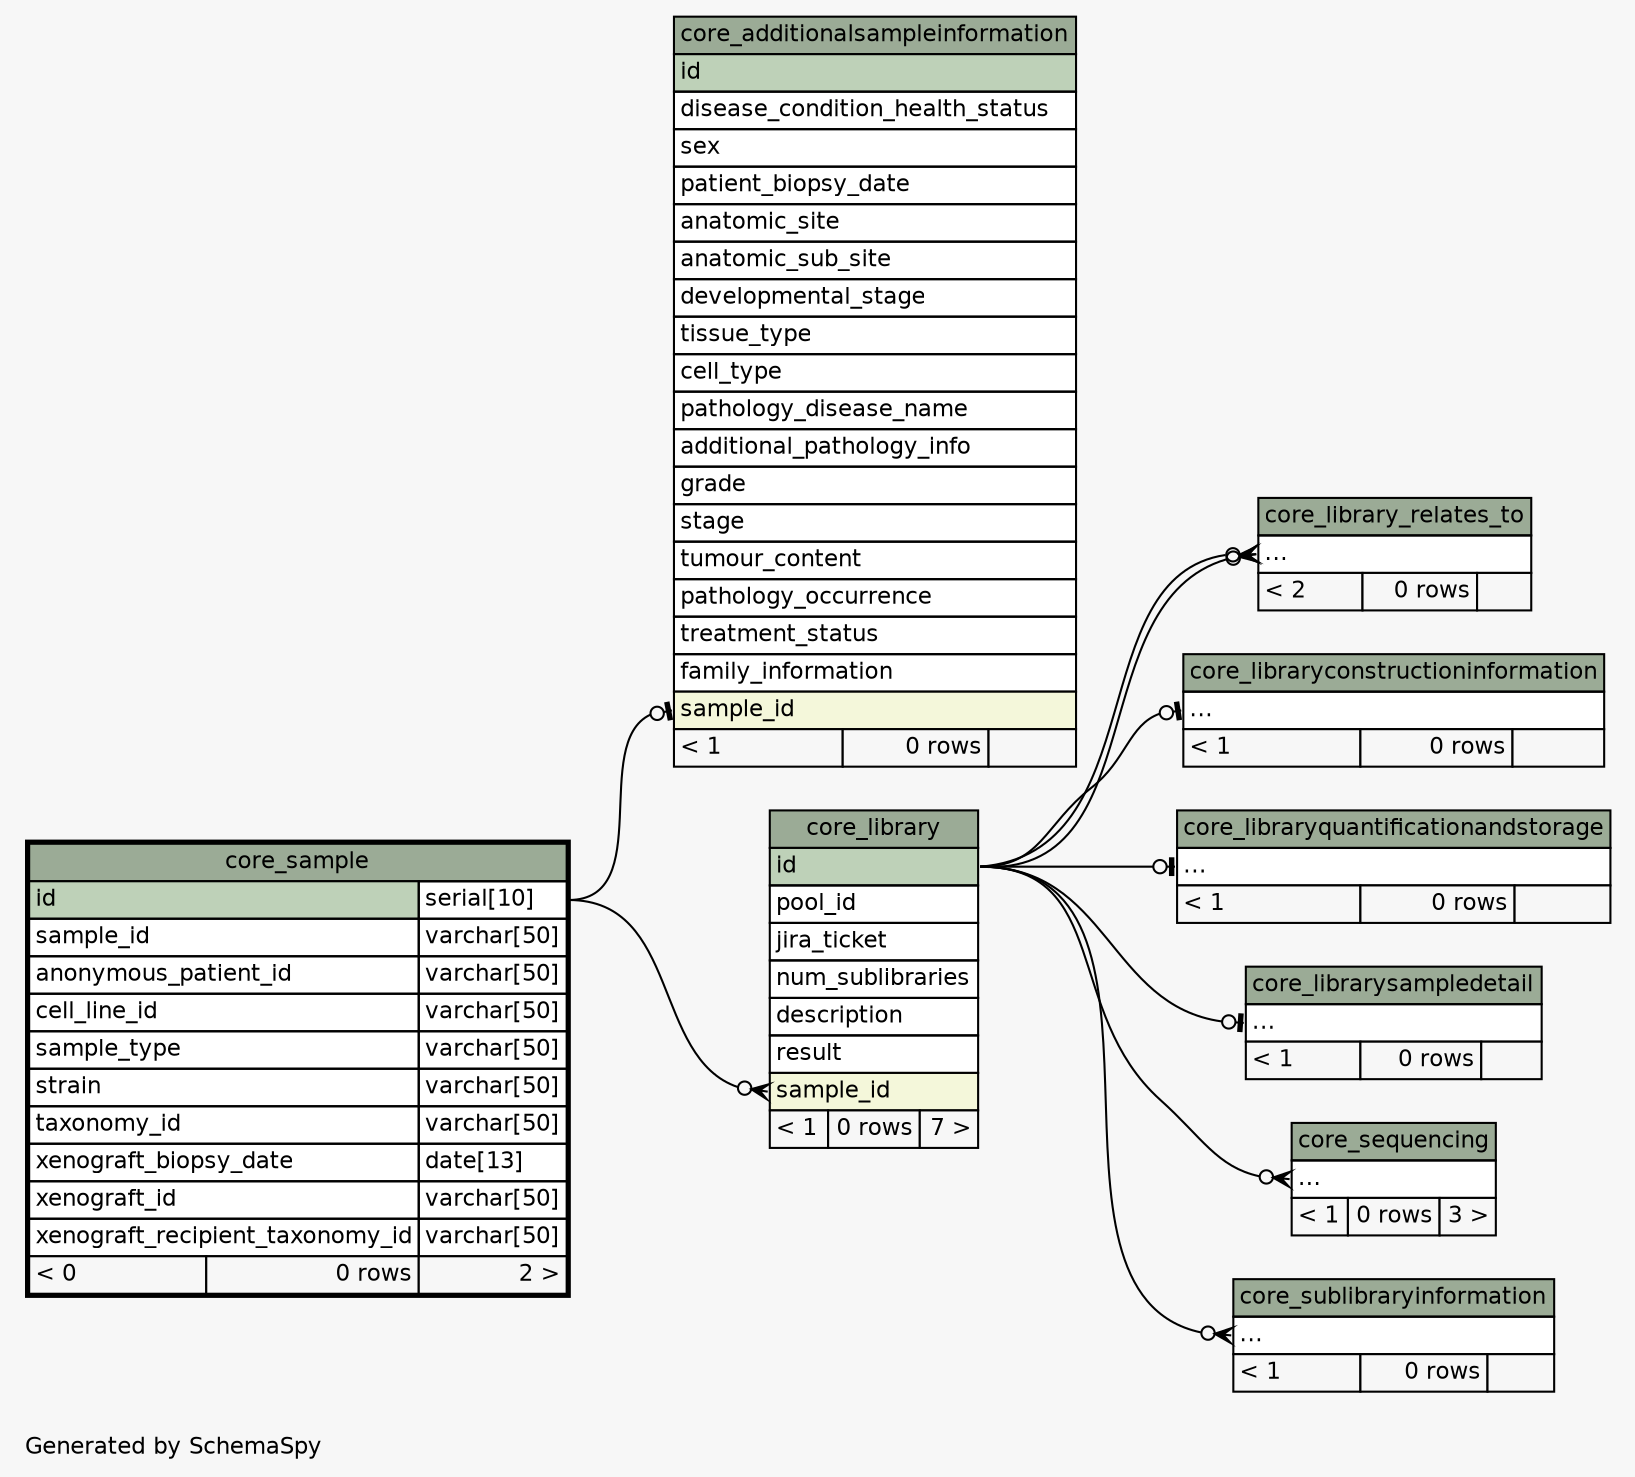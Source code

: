 // dot 2.36.0 on Mac OS X 10.9.5
// SchemaSpy rev 590
digraph "twoDegreesRelationshipsDiagram" {
  graph [
    rankdir="RL"
    bgcolor="#f7f7f7"
    label="\nGenerated by SchemaSpy"
    labeljust="l"
    nodesep="0.18"
    ranksep="0.46"
    fontname="Helvetica"
    fontsize="11"
  ];
  node [
    fontname="Helvetica"
    fontsize="11"
    shape="plaintext"
  ];
  edge [
    arrowsize="0.8"
  ];
  "core_additionalsampleinformation":"sample_id":w -> "core_sample":"id.type":e [arrowhead=none dir=back arrowtail=teeodot];
  "core_library":"sample_id":w -> "core_sample":"id.type":e [arrowhead=none dir=back arrowtail=crowodot];
  "core_library_relates_to":"elipses":w -> "core_library":"id":e [arrowhead=none dir=back arrowtail=crowodot];
  "core_library_relates_to":"elipses":w -> "core_library":"id":e [arrowhead=none dir=back arrowtail=crowodot];
  "core_libraryconstructioninformation":"elipses":w -> "core_library":"id":e [arrowhead=none dir=back arrowtail=teeodot];
  "core_libraryquantificationandstorage":"elipses":w -> "core_library":"id":e [arrowhead=none dir=back arrowtail=teeodot];
  "core_librarysampledetail":"elipses":w -> "core_library":"id":e [arrowhead=none dir=back arrowtail=teeodot];
  "core_sequencing":"elipses":w -> "core_library":"id":e [arrowhead=none dir=back arrowtail=crowodot];
  "core_sublibraryinformation":"elipses":w -> "core_library":"id":e [arrowhead=none dir=back arrowtail=crowodot];
  "core_additionalsampleinformation" [
    label=<
    <TABLE BORDER="0" CELLBORDER="1" CELLSPACING="0" BGCOLOR="#ffffff">
      <TR><TD COLSPAN="3" BGCOLOR="#9bab96" ALIGN="CENTER">core_additionalsampleinformation</TD></TR>
      <TR><TD PORT="id" COLSPAN="3" BGCOLOR="#bed1b8" ALIGN="LEFT">id</TD></TR>
      <TR><TD PORT="disease_condition_health_status" COLSPAN="3" ALIGN="LEFT">disease_condition_health_status</TD></TR>
      <TR><TD PORT="sex" COLSPAN="3" ALIGN="LEFT">sex</TD></TR>
      <TR><TD PORT="patient_biopsy_date" COLSPAN="3" ALIGN="LEFT">patient_biopsy_date</TD></TR>
      <TR><TD PORT="anatomic_site" COLSPAN="3" ALIGN="LEFT">anatomic_site</TD></TR>
      <TR><TD PORT="anatomic_sub_site" COLSPAN="3" ALIGN="LEFT">anatomic_sub_site</TD></TR>
      <TR><TD PORT="developmental_stage" COLSPAN="3" ALIGN="LEFT">developmental_stage</TD></TR>
      <TR><TD PORT="tissue_type" COLSPAN="3" ALIGN="LEFT">tissue_type</TD></TR>
      <TR><TD PORT="cell_type" COLSPAN="3" ALIGN="LEFT">cell_type</TD></TR>
      <TR><TD PORT="pathology_disease_name" COLSPAN="3" ALIGN="LEFT">pathology_disease_name</TD></TR>
      <TR><TD PORT="additional_pathology_info" COLSPAN="3" ALIGN="LEFT">additional_pathology_info</TD></TR>
      <TR><TD PORT="grade" COLSPAN="3" ALIGN="LEFT">grade</TD></TR>
      <TR><TD PORT="stage" COLSPAN="3" ALIGN="LEFT">stage</TD></TR>
      <TR><TD PORT="tumour_content" COLSPAN="3" ALIGN="LEFT">tumour_content</TD></TR>
      <TR><TD PORT="pathology_occurrence" COLSPAN="3" ALIGN="LEFT">pathology_occurrence</TD></TR>
      <TR><TD PORT="treatment_status" COLSPAN="3" ALIGN="LEFT">treatment_status</TD></TR>
      <TR><TD PORT="family_information" COLSPAN="3" ALIGN="LEFT">family_information</TD></TR>
      <TR><TD PORT="sample_id" COLSPAN="3" BGCOLOR="#f4f7da" ALIGN="LEFT">sample_id</TD></TR>
      <TR><TD ALIGN="LEFT" BGCOLOR="#f7f7f7">&lt; 1</TD><TD ALIGN="RIGHT" BGCOLOR="#f7f7f7">0 rows</TD><TD ALIGN="RIGHT" BGCOLOR="#f7f7f7">  </TD></TR>
    </TABLE>>
    URL="core_additionalsampleinformation.html"
    tooltip="core_additionalsampleinformation"
  ];
  "core_library" [
    label=<
    <TABLE BORDER="0" CELLBORDER="1" CELLSPACING="0" BGCOLOR="#ffffff">
      <TR><TD COLSPAN="3" BGCOLOR="#9bab96" ALIGN="CENTER">core_library</TD></TR>
      <TR><TD PORT="id" COLSPAN="3" BGCOLOR="#bed1b8" ALIGN="LEFT">id</TD></TR>
      <TR><TD PORT="pool_id" COLSPAN="3" ALIGN="LEFT">pool_id</TD></TR>
      <TR><TD PORT="jira_ticket" COLSPAN="3" ALIGN="LEFT">jira_ticket</TD></TR>
      <TR><TD PORT="num_sublibraries" COLSPAN="3" ALIGN="LEFT">num_sublibraries</TD></TR>
      <TR><TD PORT="description" COLSPAN="3" ALIGN="LEFT">description</TD></TR>
      <TR><TD PORT="result" COLSPAN="3" ALIGN="LEFT">result</TD></TR>
      <TR><TD PORT="sample_id" COLSPAN="3" BGCOLOR="#f4f7da" ALIGN="LEFT">sample_id</TD></TR>
      <TR><TD ALIGN="LEFT" BGCOLOR="#f7f7f7">&lt; 1</TD><TD ALIGN="RIGHT" BGCOLOR="#f7f7f7">0 rows</TD><TD ALIGN="RIGHT" BGCOLOR="#f7f7f7">7 &gt;</TD></TR>
    </TABLE>>
    URL="core_library.html"
    tooltip="core_library"
  ];
  "core_library_relates_to" [
    label=<
    <TABLE BORDER="0" CELLBORDER="1" CELLSPACING="0" BGCOLOR="#ffffff">
      <TR><TD COLSPAN="3" BGCOLOR="#9bab96" ALIGN="CENTER">core_library_relates_to</TD></TR>
      <TR><TD PORT="elipses" COLSPAN="3" ALIGN="LEFT">...</TD></TR>
      <TR><TD ALIGN="LEFT" BGCOLOR="#f7f7f7">&lt; 2</TD><TD ALIGN="RIGHT" BGCOLOR="#f7f7f7">0 rows</TD><TD ALIGN="RIGHT" BGCOLOR="#f7f7f7">  </TD></TR>
    </TABLE>>
    URL="core_library_relates_to.html"
    tooltip="core_library_relates_to"
  ];
  "core_libraryconstructioninformation" [
    label=<
    <TABLE BORDER="0" CELLBORDER="1" CELLSPACING="0" BGCOLOR="#ffffff">
      <TR><TD COLSPAN="3" BGCOLOR="#9bab96" ALIGN="CENTER">core_libraryconstructioninformation</TD></TR>
      <TR><TD PORT="elipses" COLSPAN="3" ALIGN="LEFT">...</TD></TR>
      <TR><TD ALIGN="LEFT" BGCOLOR="#f7f7f7">&lt; 1</TD><TD ALIGN="RIGHT" BGCOLOR="#f7f7f7">0 rows</TD><TD ALIGN="RIGHT" BGCOLOR="#f7f7f7">  </TD></TR>
    </TABLE>>
    URL="core_libraryconstructioninformation.html"
    tooltip="core_libraryconstructioninformation"
  ];
  "core_libraryquantificationandstorage" [
    label=<
    <TABLE BORDER="0" CELLBORDER="1" CELLSPACING="0" BGCOLOR="#ffffff">
      <TR><TD COLSPAN="3" BGCOLOR="#9bab96" ALIGN="CENTER">core_libraryquantificationandstorage</TD></TR>
      <TR><TD PORT="elipses" COLSPAN="3" ALIGN="LEFT">...</TD></TR>
      <TR><TD ALIGN="LEFT" BGCOLOR="#f7f7f7">&lt; 1</TD><TD ALIGN="RIGHT" BGCOLOR="#f7f7f7">0 rows</TD><TD ALIGN="RIGHT" BGCOLOR="#f7f7f7">  </TD></TR>
    </TABLE>>
    URL="core_libraryquantificationandstorage.html"
    tooltip="core_libraryquantificationandstorage"
  ];
  "core_librarysampledetail" [
    label=<
    <TABLE BORDER="0" CELLBORDER="1" CELLSPACING="0" BGCOLOR="#ffffff">
      <TR><TD COLSPAN="3" BGCOLOR="#9bab96" ALIGN="CENTER">core_librarysampledetail</TD></TR>
      <TR><TD PORT="elipses" COLSPAN="3" ALIGN="LEFT">...</TD></TR>
      <TR><TD ALIGN="LEFT" BGCOLOR="#f7f7f7">&lt; 1</TD><TD ALIGN="RIGHT" BGCOLOR="#f7f7f7">0 rows</TD><TD ALIGN="RIGHT" BGCOLOR="#f7f7f7">  </TD></TR>
    </TABLE>>
    URL="core_librarysampledetail.html"
    tooltip="core_librarysampledetail"
  ];
  "core_sample" [
    label=<
    <TABLE BORDER="2" CELLBORDER="1" CELLSPACING="0" BGCOLOR="#ffffff">
      <TR><TD COLSPAN="3" BGCOLOR="#9bab96" ALIGN="CENTER">core_sample</TD></TR>
      <TR><TD PORT="id" COLSPAN="2" BGCOLOR="#bed1b8" ALIGN="LEFT">id</TD><TD PORT="id.type" ALIGN="LEFT">serial[10]</TD></TR>
      <TR><TD PORT="sample_id" COLSPAN="2" ALIGN="LEFT">sample_id</TD><TD PORT="sample_id.type" ALIGN="LEFT">varchar[50]</TD></TR>
      <TR><TD PORT="anonymous_patient_id" COLSPAN="2" ALIGN="LEFT">anonymous_patient_id</TD><TD PORT="anonymous_patient_id.type" ALIGN="LEFT">varchar[50]</TD></TR>
      <TR><TD PORT="cell_line_id" COLSPAN="2" ALIGN="LEFT">cell_line_id</TD><TD PORT="cell_line_id.type" ALIGN="LEFT">varchar[50]</TD></TR>
      <TR><TD PORT="sample_type" COLSPAN="2" ALIGN="LEFT">sample_type</TD><TD PORT="sample_type.type" ALIGN="LEFT">varchar[50]</TD></TR>
      <TR><TD PORT="strain" COLSPAN="2" ALIGN="LEFT">strain</TD><TD PORT="strain.type" ALIGN="LEFT">varchar[50]</TD></TR>
      <TR><TD PORT="taxonomy_id" COLSPAN="2" ALIGN="LEFT">taxonomy_id</TD><TD PORT="taxonomy_id.type" ALIGN="LEFT">varchar[50]</TD></TR>
      <TR><TD PORT="xenograft_biopsy_date" COLSPAN="2" ALIGN="LEFT">xenograft_biopsy_date</TD><TD PORT="xenograft_biopsy_date.type" ALIGN="LEFT">date[13]</TD></TR>
      <TR><TD PORT="xenograft_id" COLSPAN="2" ALIGN="LEFT">xenograft_id</TD><TD PORT="xenograft_id.type" ALIGN="LEFT">varchar[50]</TD></TR>
      <TR><TD PORT="xenograft_recipient_taxonomy_id" COLSPAN="2" ALIGN="LEFT">xenograft_recipient_taxonomy_id</TD><TD PORT="xenograft_recipient_taxonomy_id.type" ALIGN="LEFT">varchar[50]</TD></TR>
      <TR><TD ALIGN="LEFT" BGCOLOR="#f7f7f7">&lt; 0</TD><TD ALIGN="RIGHT" BGCOLOR="#f7f7f7">0 rows</TD><TD ALIGN="RIGHT" BGCOLOR="#f7f7f7">2 &gt;</TD></TR>
    </TABLE>>
    URL="core_sample.html"
    tooltip="core_sample"
  ];
  "core_sequencing" [
    label=<
    <TABLE BORDER="0" CELLBORDER="1" CELLSPACING="0" BGCOLOR="#ffffff">
      <TR><TD COLSPAN="3" BGCOLOR="#9bab96" ALIGN="CENTER">core_sequencing</TD></TR>
      <TR><TD PORT="elipses" COLSPAN="3" ALIGN="LEFT">...</TD></TR>
      <TR><TD ALIGN="LEFT" BGCOLOR="#f7f7f7">&lt; 1</TD><TD ALIGN="RIGHT" BGCOLOR="#f7f7f7">0 rows</TD><TD ALIGN="RIGHT" BGCOLOR="#f7f7f7">3 &gt;</TD></TR>
    </TABLE>>
    URL="core_sequencing.html"
    tooltip="core_sequencing"
  ];
  "core_sublibraryinformation" [
    label=<
    <TABLE BORDER="0" CELLBORDER="1" CELLSPACING="0" BGCOLOR="#ffffff">
      <TR><TD COLSPAN="3" BGCOLOR="#9bab96" ALIGN="CENTER">core_sublibraryinformation</TD></TR>
      <TR><TD PORT="elipses" COLSPAN="3" ALIGN="LEFT">...</TD></TR>
      <TR><TD ALIGN="LEFT" BGCOLOR="#f7f7f7">&lt; 1</TD><TD ALIGN="RIGHT" BGCOLOR="#f7f7f7">0 rows</TD><TD ALIGN="RIGHT" BGCOLOR="#f7f7f7">  </TD></TR>
    </TABLE>>
    URL="core_sublibraryinformation.html"
    tooltip="core_sublibraryinformation"
  ];
}
